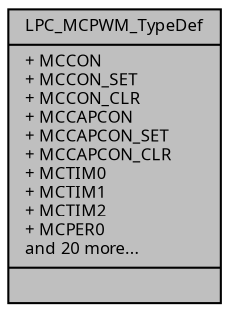 digraph "LPC_MCPWM_TypeDef"
{
  edge [fontname="Sans",fontsize="8",labelfontname="Sans",labelfontsize="8"];
  node [fontname="Sans",fontsize="8",shape=record];
  Node1 [label="{LPC_MCPWM_TypeDef\n|+ MCCON\l+ MCCON_SET\l+ MCCON_CLR\l+ MCCAPCON\l+ MCCAPCON_SET\l+ MCCAPCON_CLR\l+ MCTIM0\l+ MCTIM1\l+ MCTIM2\l+ MCPER0\land 20 more...\l|}",height=0.2,width=0.4,color="black", fillcolor="grey75", style="filled", fontcolor="black"];
}
